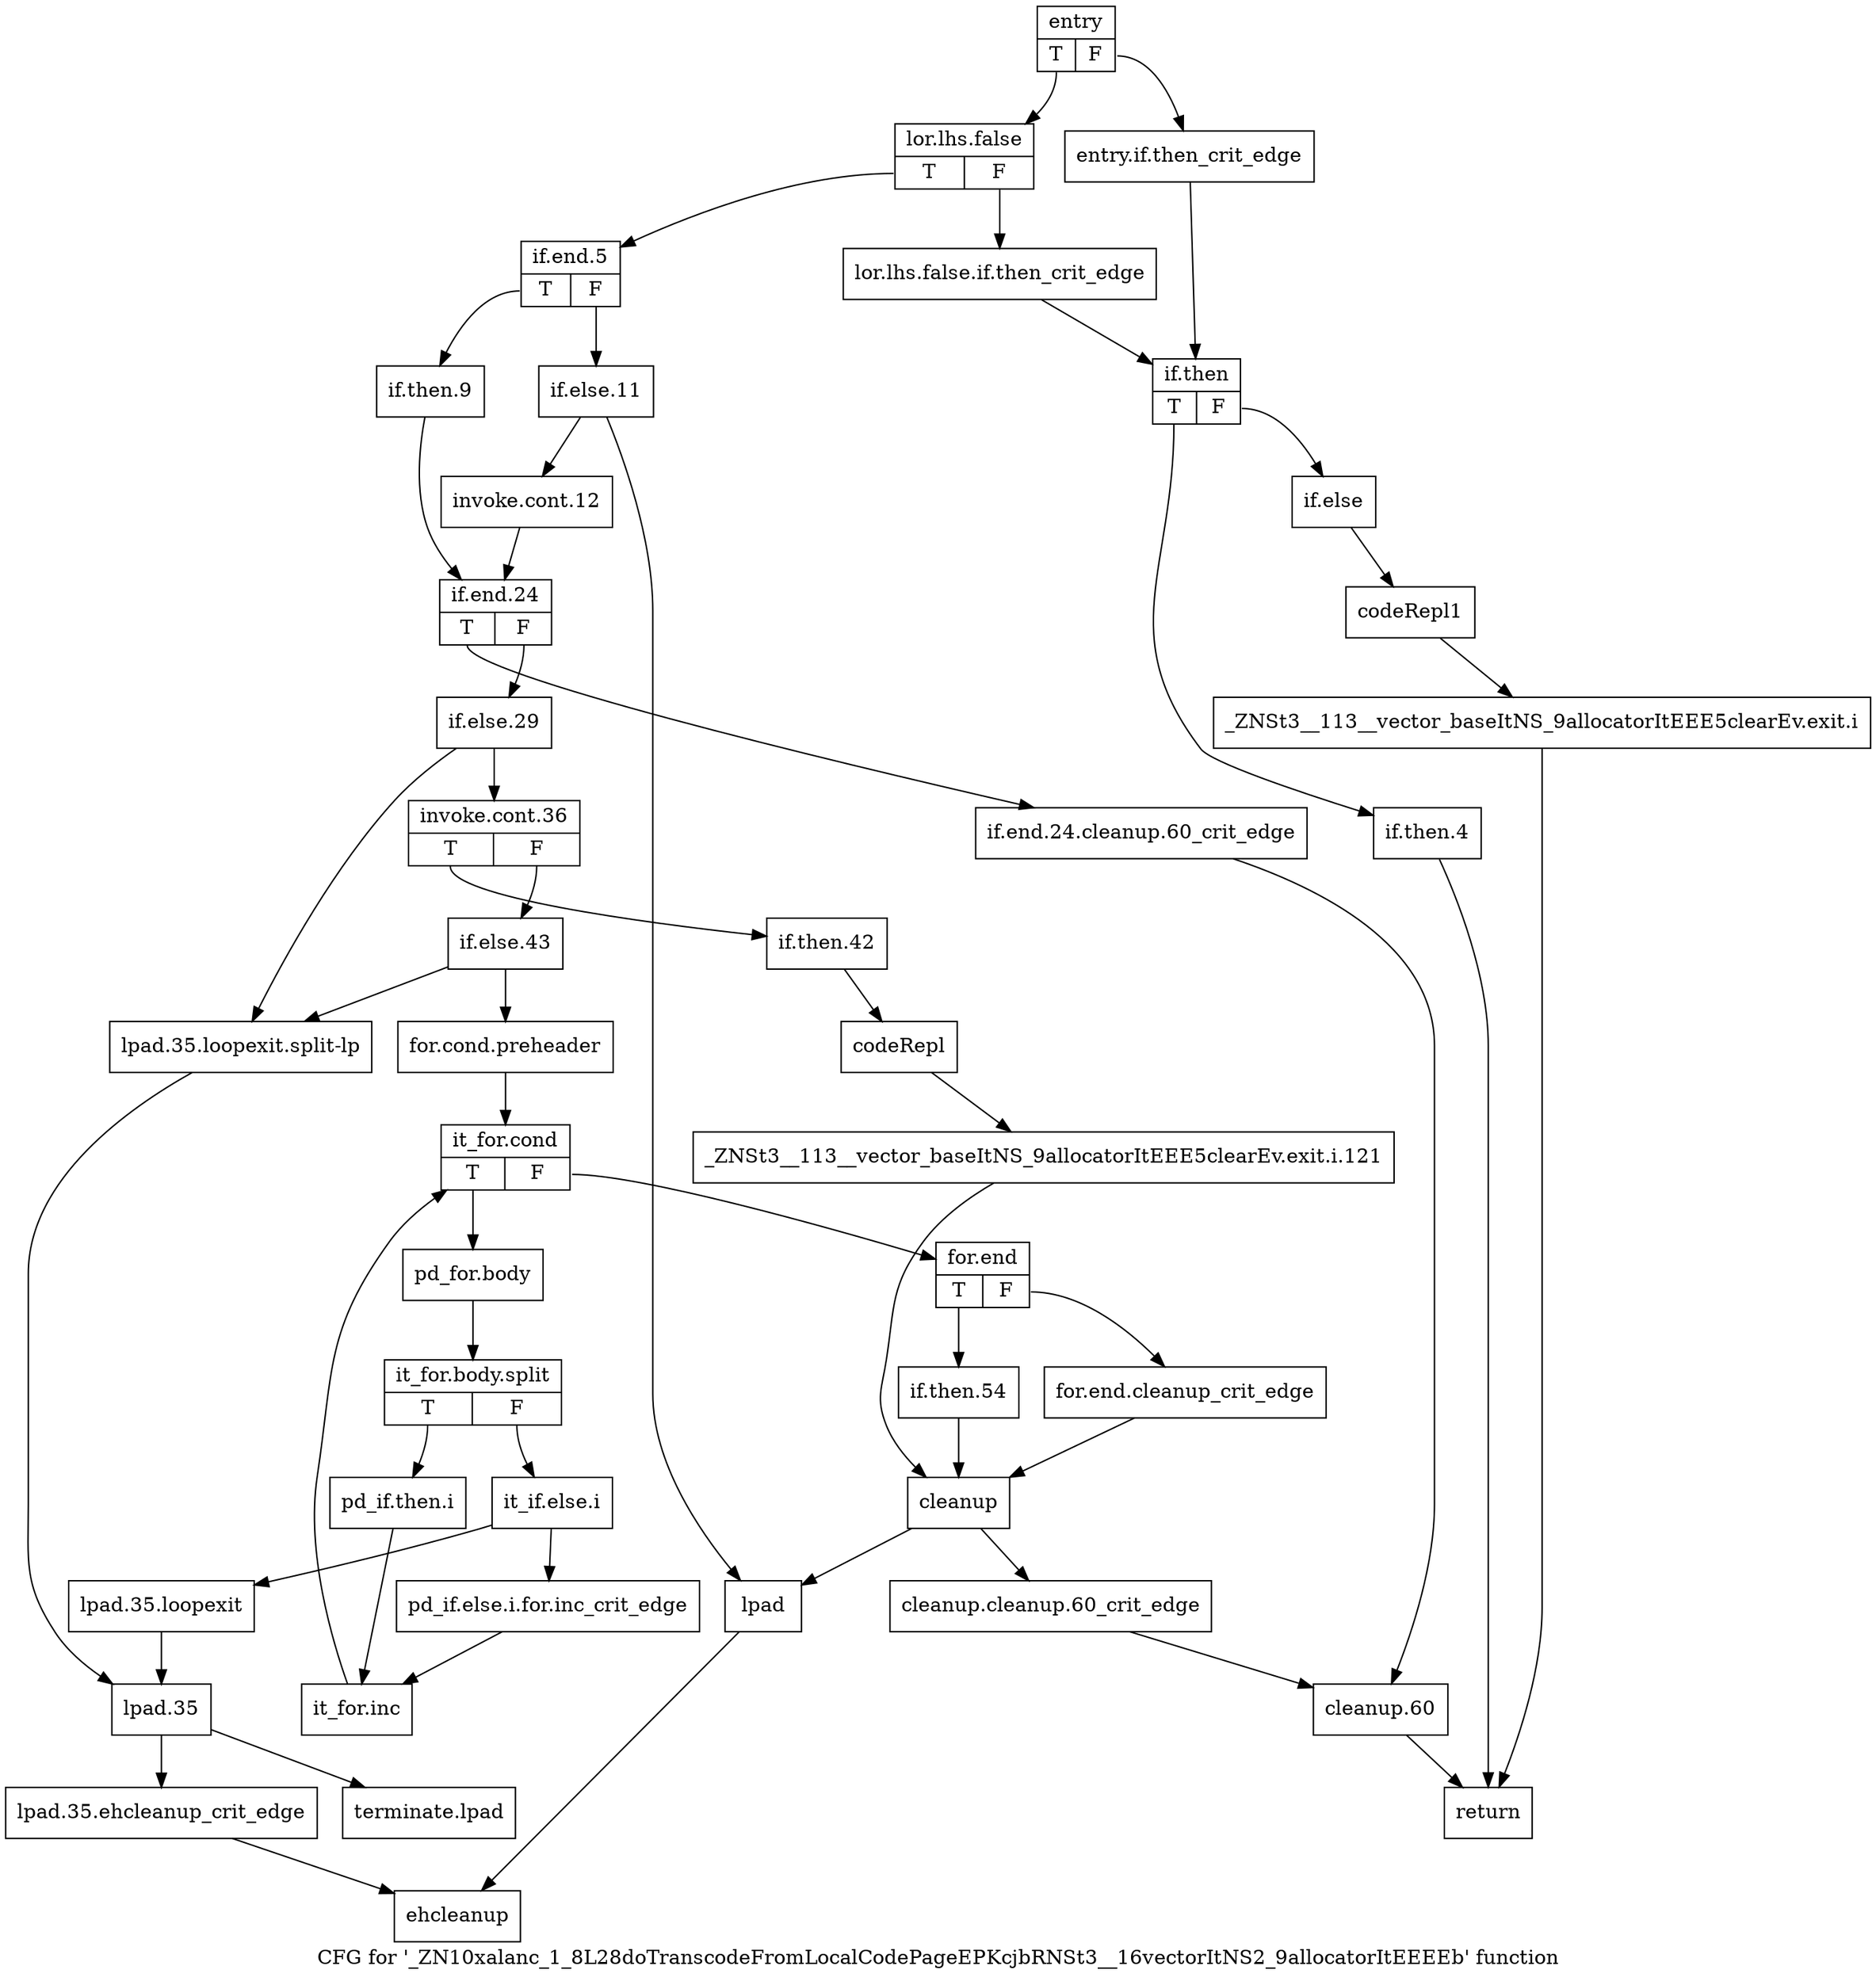 digraph "CFG for '_ZN10xalanc_1_8L28doTranscodeFromLocalCodePageEPKcjbRNSt3__16vectorItNS2_9allocatorItEEEEb' function" {
	label="CFG for '_ZN10xalanc_1_8L28doTranscodeFromLocalCodePageEPKcjbRNSt3__16vectorItNS2_9allocatorItEEEEb' function";

	Node0x8a3bac0 [shape=record,label="{entry|{<s0>T|<s1>F}}"];
	Node0x8a3bac0:s0 -> Node0x8a3bb60;
	Node0x8a3bac0:s1 -> Node0x8a3bb10;
	Node0x8a3bb10 [shape=record,label="{entry.if.then_crit_edge}"];
	Node0x8a3bb10 -> Node0x8a3bc00;
	Node0x8a3bb60 [shape=record,label="{lor.lhs.false|{<s0>T|<s1>F}}"];
	Node0x8a3bb60:s0 -> Node0x8a3bd90;
	Node0x8a3bb60:s1 -> Node0x8a3bbb0;
	Node0x8a3bbb0 [shape=record,label="{lor.lhs.false.if.then_crit_edge}"];
	Node0x8a3bbb0 -> Node0x8a3bc00;
	Node0x8a3bc00 [shape=record,label="{if.then|{<s0>T|<s1>F}}"];
	Node0x8a3bc00:s0 -> Node0x8a3bc50;
	Node0x8a3bc00:s1 -> Node0x8a3bca0;
	Node0x8a3bc50 [shape=record,label="{if.then.4}"];
	Node0x8a3bc50 -> Node0x8a3c740;
	Node0x8a3bca0 [shape=record,label="{if.else}"];
	Node0x8a3bca0 -> Node0x8a3bcf0;
	Node0x8a3bcf0 [shape=record,label="{codeRepl1}"];
	Node0x8a3bcf0 -> Node0x8a3bd40;
	Node0x8a3bd40 [shape=record,label="{_ZNSt3__113__vector_baseItNS_9allocatorItEEE5clearEv.exit.i}"];
	Node0x8a3bd40 -> Node0x8a3c740;
	Node0x8a3bd90 [shape=record,label="{if.end.5|{<s0>T|<s1>F}}"];
	Node0x8a3bd90:s0 -> Node0x8a3bde0;
	Node0x8a3bd90:s1 -> Node0x8a3be80;
	Node0x8a3bde0 [shape=record,label="{if.then.9}"];
	Node0x8a3bde0 -> Node0x8a3bf20;
	Node0x8a3be30 [shape=record,label="{lpad}"];
	Node0x8a3be30 -> Node0x8a3c6f0;
	Node0x8a3be80 [shape=record,label="{if.else.11}"];
	Node0x8a3be80 -> Node0x8a3bed0;
	Node0x8a3be80 -> Node0x8a3be30;
	Node0x8a3bed0 [shape=record,label="{invoke.cont.12}"];
	Node0x8a3bed0 -> Node0x8a3bf20;
	Node0x8a3bf20 [shape=record,label="{if.end.24|{<s0>T|<s1>F}}"];
	Node0x8a3bf20:s0 -> Node0x8a3bf70;
	Node0x8a3bf20:s1 -> Node0x8a3bfc0;
	Node0x8a3bf70 [shape=record,label="{if.end.24.cleanup.60_crit_edge}"];
	Node0x8a3bf70 -> Node0x8a3c6a0;
	Node0x8a3bfc0 [shape=record,label="{if.else.29}"];
	Node0x8a3bfc0 -> Node0x8a3c010;
	Node0x8a3bfc0 -> Node0x8a3c1a0;
	Node0x8a3c010 [shape=record,label="{invoke.cont.36|{<s0>T|<s1>F}}"];
	Node0x8a3c010:s0 -> Node0x8a3c060;
	Node0x8a3c010:s1 -> Node0x8a3c290;
	Node0x8a3c060 [shape=record,label="{if.then.42}"];
	Node0x8a3c060 -> Node0x8a3c0b0;
	Node0x8a3c0b0 [shape=record,label="{codeRepl}"];
	Node0x8a3c0b0 -> Node0x8a3c100;
	Node0x8a3c100 [shape=record,label="{_ZNSt3__113__vector_baseItNS_9allocatorItEEE5clearEv.exit.i.121}"];
	Node0x8a3c100 -> Node0x8a3c600;
	Node0x8a3c150 [shape=record,label="{lpad.35.loopexit}"];
	Node0x8a3c150 -> Node0x8a3c1f0;
	Node0x8a3c1a0 [shape=record,label="{lpad.35.loopexit.split-lp}"];
	Node0x8a3c1a0 -> Node0x8a3c1f0;
	Node0x8a3c1f0 [shape=record,label="{lpad.35}"];
	Node0x8a3c1f0 -> Node0x8a3c240;
	Node0x8a3c1f0 -> Node0x8a3c790;
	Node0x8a3c240 [shape=record,label="{lpad.35.ehcleanup_crit_edge}"];
	Node0x8a3c240 -> Node0x8a3c6f0;
	Node0x8a3c290 [shape=record,label="{if.else.43}"];
	Node0x8a3c290 -> Node0x8a3c2e0;
	Node0x8a3c290 -> Node0x8a3c1a0;
	Node0x8a3c2e0 [shape=record,label="{for.cond.preheader}"];
	Node0x8a3c2e0 -> Node0x8a3c330;
	Node0x8a3c330 [shape=record,label="{it_for.cond|{<s0>T|<s1>F}}"];
	Node0x8a3c330:s0 -> Node0x8a3c380;
	Node0x8a3c330:s1 -> Node0x8a3c510;
	Node0x8a3c380 [shape=record,label="{pd_for.body}"];
	Node0x8a3c380 -> Node0xc8a71f0;
	Node0xc8a71f0 [shape=record,label="{it_for.body.split|{<s0>T|<s1>F}}"];
	Node0xc8a71f0:s0 -> Node0x8a3c3d0;
	Node0xc8a71f0:s1 -> Node0x8a3c420;
	Node0x8a3c3d0 [shape=record,label="{pd_if.then.i}"];
	Node0x8a3c3d0 -> Node0x8a3c4c0;
	Node0x8a3c420 [shape=record,label="{it_if.else.i}"];
	Node0x8a3c420 -> Node0x8a3c470;
	Node0x8a3c420 -> Node0x8a3c150;
	Node0x8a3c470 [shape=record,label="{pd_if.else.i.for.inc_crit_edge}"];
	Node0x8a3c470 -> Node0x8a3c4c0;
	Node0x8a3c4c0 [shape=record,label="{it_for.inc}"];
	Node0x8a3c4c0 -> Node0x8a3c330;
	Node0x8a3c510 [shape=record,label="{for.end|{<s0>T|<s1>F}}"];
	Node0x8a3c510:s0 -> Node0x8a3c5b0;
	Node0x8a3c510:s1 -> Node0x8a3c560;
	Node0x8a3c560 [shape=record,label="{for.end.cleanup_crit_edge}"];
	Node0x8a3c560 -> Node0x8a3c600;
	Node0x8a3c5b0 [shape=record,label="{if.then.54}"];
	Node0x8a3c5b0 -> Node0x8a3c600;
	Node0x8a3c600 [shape=record,label="{cleanup}"];
	Node0x8a3c600 -> Node0x8a3c650;
	Node0x8a3c600 -> Node0x8a3be30;
	Node0x8a3c650 [shape=record,label="{cleanup.cleanup.60_crit_edge}"];
	Node0x8a3c650 -> Node0x8a3c6a0;
	Node0x8a3c6a0 [shape=record,label="{cleanup.60}"];
	Node0x8a3c6a0 -> Node0x8a3c740;
	Node0x8a3c6f0 [shape=record,label="{ehcleanup}"];
	Node0x8a3c740 [shape=record,label="{return}"];
	Node0x8a3c790 [shape=record,label="{terminate.lpad}"];
}
